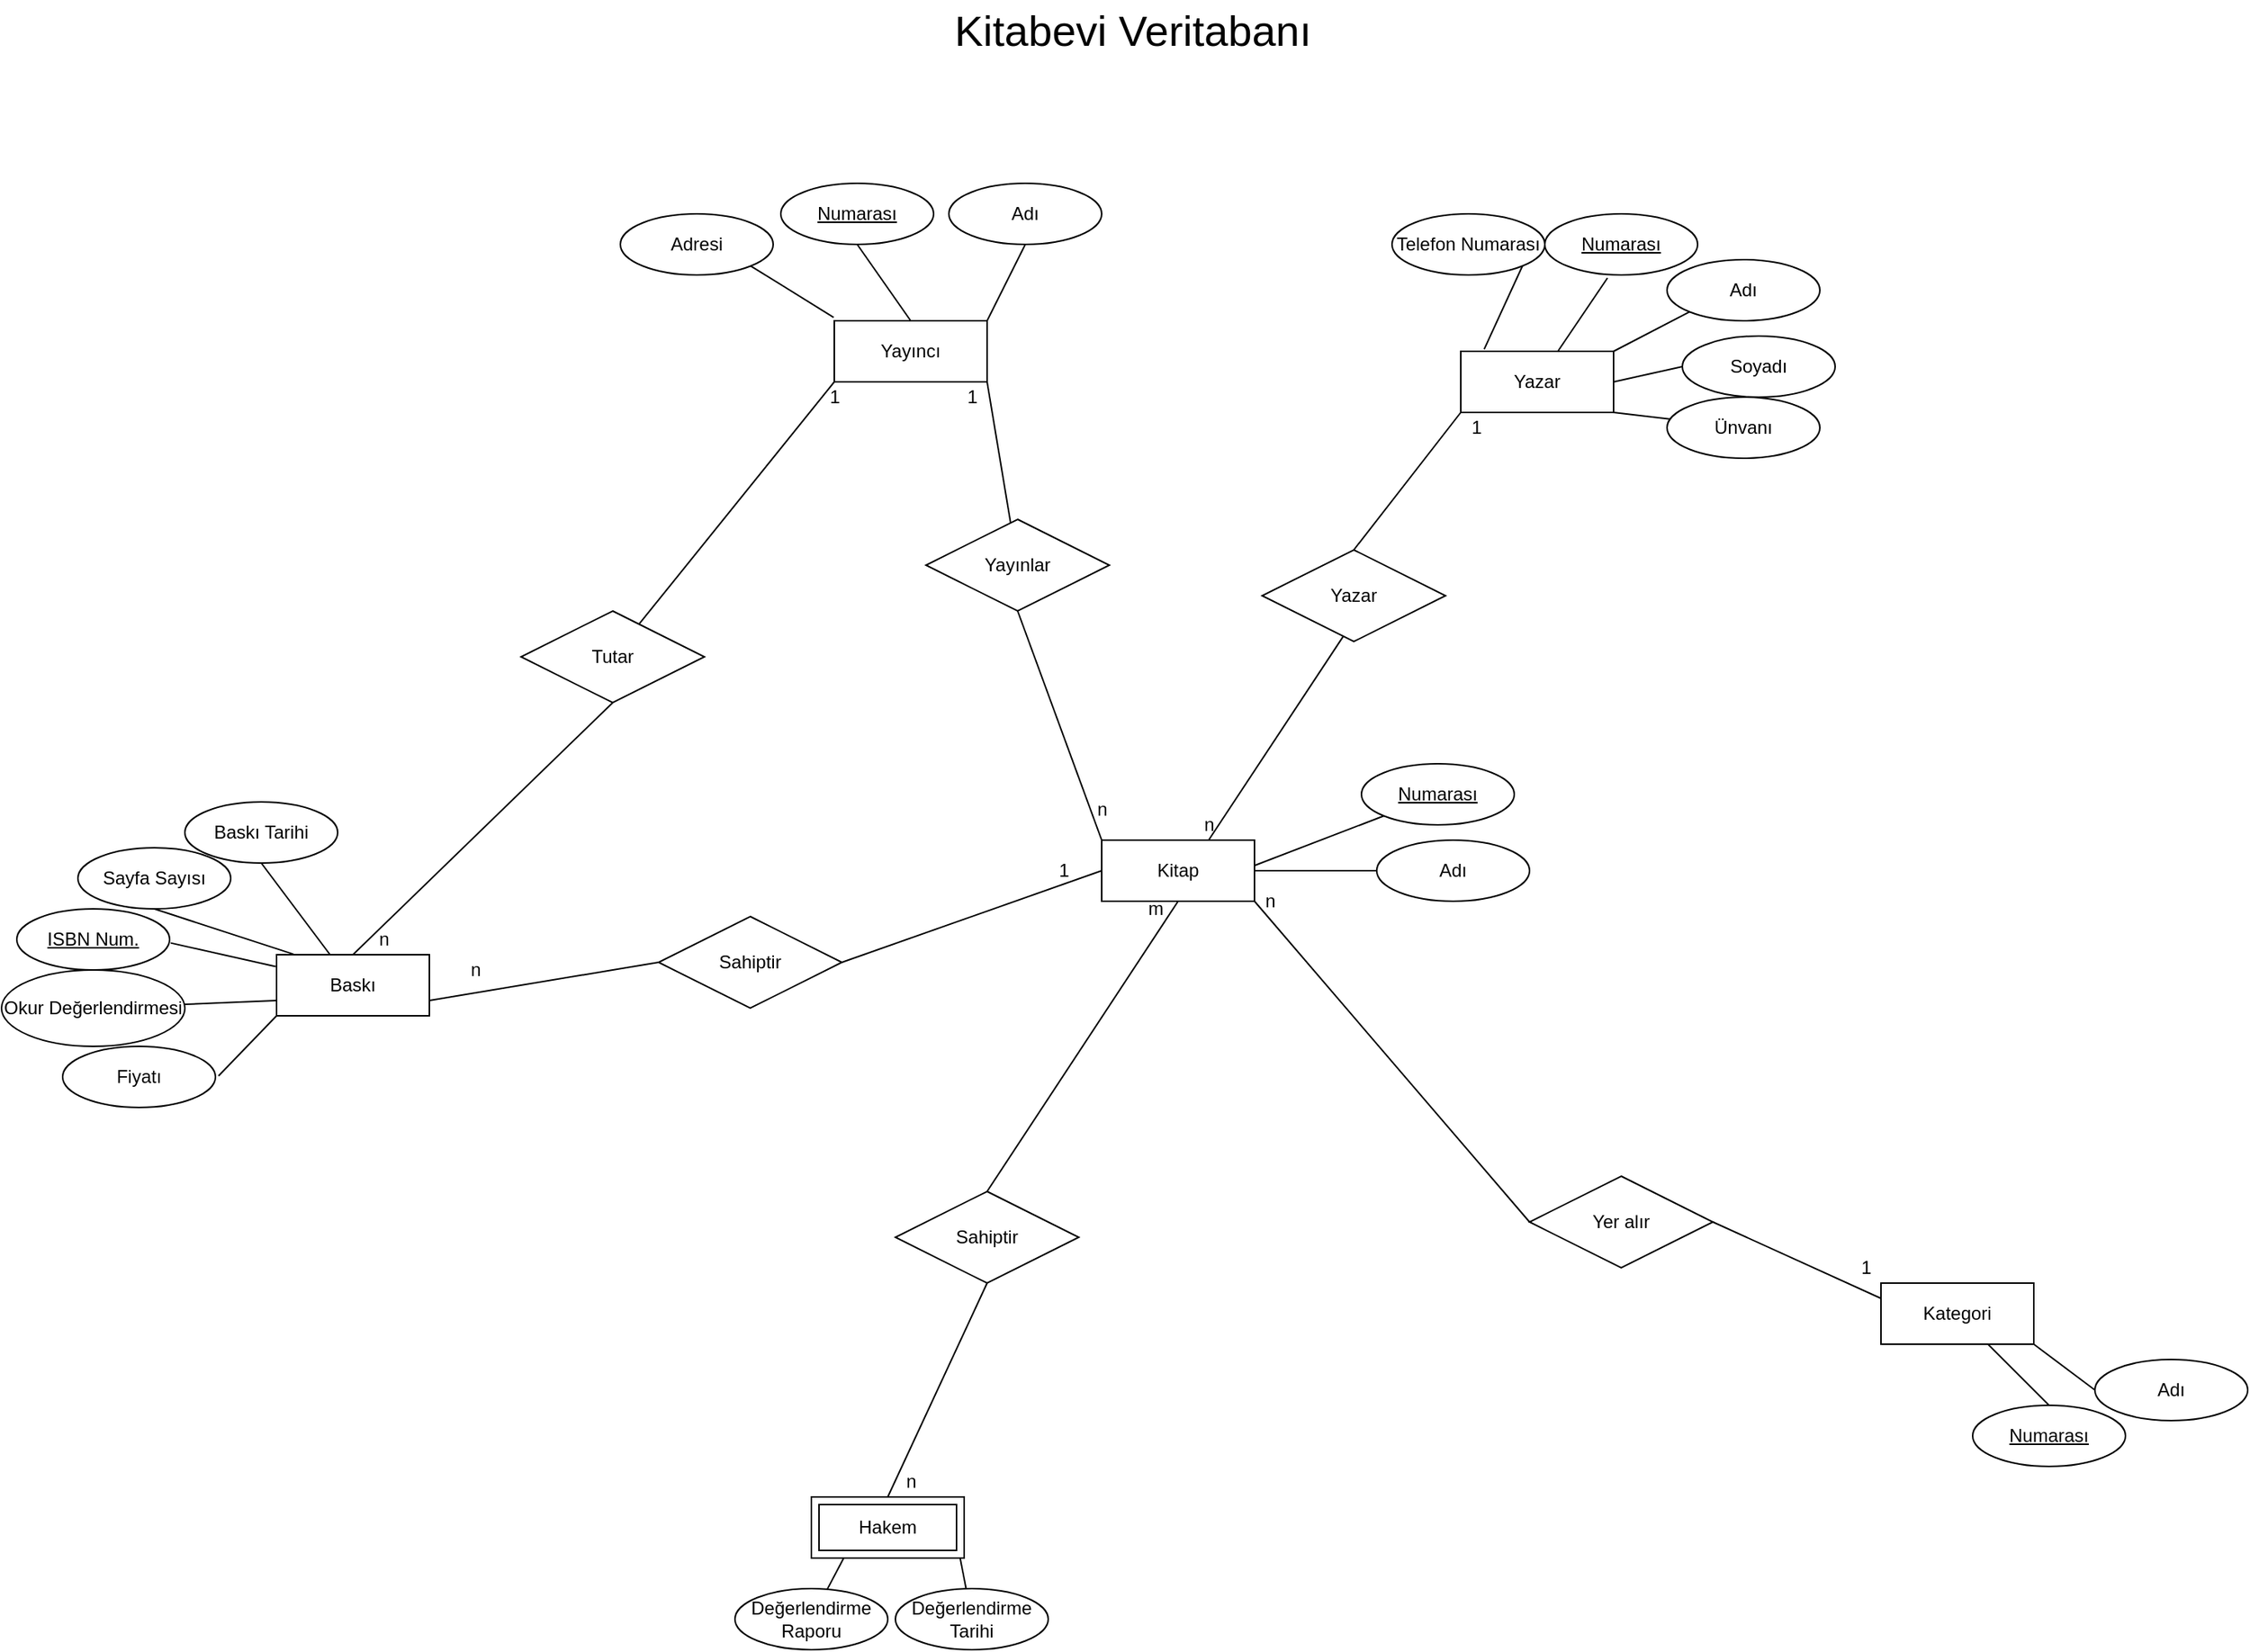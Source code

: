 <mxfile version="14.5.0" type="github">
  <diagram id="R2lEEEUBdFMjLlhIrx00" name="Page-1">
    <mxGraphModel dx="2881" dy="2261" grid="1" gridSize="10" guides="1" tooltips="1" connect="1" arrows="1" fold="1" page="1" pageScale="1" pageWidth="850" pageHeight="1100" math="0" shadow="0" extFonts="Permanent Marker^https://fonts.googleapis.com/css?family=Permanent+Marker">
      <root>
        <mxCell id="0" />
        <mxCell id="1" parent="0" />
        <mxCell id="kqpon6GhGyDIYH_nB1rT-1" value="Yayıncı" style="whiteSpace=wrap;html=1;align=center;" vertex="1" parent="1">
          <mxGeometry x="-125" y="140" width="100" height="40" as="geometry" />
        </mxCell>
        <mxCell id="kqpon6GhGyDIYH_nB1rT-2" value="&lt;u&gt;Numarası&lt;/u&gt;" style="ellipse;whiteSpace=wrap;html=1;align=center;" vertex="1" parent="1">
          <mxGeometry x="-160" y="50" width="100" height="40" as="geometry" />
        </mxCell>
        <mxCell id="kqpon6GhGyDIYH_nB1rT-3" value="Adı" style="ellipse;whiteSpace=wrap;html=1;align=center;" vertex="1" parent="1">
          <mxGeometry x="-50" y="50" width="100" height="40" as="geometry" />
        </mxCell>
        <mxCell id="kqpon6GhGyDIYH_nB1rT-4" value="Adresi" style="ellipse;whiteSpace=wrap;html=1;align=center;" vertex="1" parent="1">
          <mxGeometry x="-265" y="70" width="100" height="40" as="geometry" />
        </mxCell>
        <mxCell id="kqpon6GhGyDIYH_nB1rT-7" value="" style="endArrow=none;html=1;rounded=0;exitX=1;exitY=1;exitDx=0;exitDy=0;entryX=-0.004;entryY=-0.055;entryDx=0;entryDy=0;entryPerimeter=0;" edge="1" parent="1" source="kqpon6GhGyDIYH_nB1rT-4" target="kqpon6GhGyDIYH_nB1rT-1">
          <mxGeometry relative="1" as="geometry">
            <mxPoint x="125" y="320" as="sourcePoint" />
            <mxPoint x="285" y="320" as="targetPoint" />
          </mxGeometry>
        </mxCell>
        <mxCell id="kqpon6GhGyDIYH_nB1rT-8" value="" style="endArrow=none;html=1;rounded=0;exitX=0.5;exitY=1;exitDx=0;exitDy=0;entryX=0.5;entryY=0;entryDx=0;entryDy=0;" edge="1" parent="1" source="kqpon6GhGyDIYH_nB1rT-2" target="kqpon6GhGyDIYH_nB1rT-1">
          <mxGeometry relative="1" as="geometry">
            <mxPoint x="-164" y="130" as="sourcePoint" />
            <mxPoint x="-85" y="180" as="targetPoint" />
          </mxGeometry>
        </mxCell>
        <mxCell id="kqpon6GhGyDIYH_nB1rT-9" value="" style="endArrow=none;html=1;rounded=0;exitX=0.5;exitY=1;exitDx=0;exitDy=0;entryX=1;entryY=0;entryDx=0;entryDy=0;" edge="1" parent="1" source="kqpon6GhGyDIYH_nB1rT-3" target="kqpon6GhGyDIYH_nB1rT-1">
          <mxGeometry relative="1" as="geometry">
            <mxPoint x="-44" y="112" as="sourcePoint" />
            <mxPoint x="25" y="140" as="targetPoint" />
          </mxGeometry>
        </mxCell>
        <mxCell id="kqpon6GhGyDIYH_nB1rT-10" value="Yazar" style="whiteSpace=wrap;html=1;align=center;" vertex="1" parent="1">
          <mxGeometry x="285" y="160" width="100" height="40" as="geometry" />
        </mxCell>
        <mxCell id="kqpon6GhGyDIYH_nB1rT-11" value="&lt;u&gt;Numarası&lt;/u&gt;" style="ellipse;whiteSpace=wrap;html=1;align=center;" vertex="1" parent="1">
          <mxGeometry x="340" y="70" width="100" height="40" as="geometry" />
        </mxCell>
        <mxCell id="kqpon6GhGyDIYH_nB1rT-12" value="Adı" style="ellipse;whiteSpace=wrap;html=1;align=center;" vertex="1" parent="1">
          <mxGeometry x="420" y="100" width="100" height="40" as="geometry" />
        </mxCell>
        <mxCell id="kqpon6GhGyDIYH_nB1rT-13" value="Telefon Numarası" style="ellipse;whiteSpace=wrap;html=1;align=center;" vertex="1" parent="1">
          <mxGeometry x="240" y="70" width="100" height="40" as="geometry" />
        </mxCell>
        <mxCell id="kqpon6GhGyDIYH_nB1rT-14" value="" style="endArrow=none;html=1;rounded=0;exitX=1;exitY=1;exitDx=0;exitDy=0;entryX=0.153;entryY=-0.032;entryDx=0;entryDy=0;entryPerimeter=0;" edge="1" parent="1" source="kqpon6GhGyDIYH_nB1rT-13" target="kqpon6GhGyDIYH_nB1rT-10">
          <mxGeometry relative="1" as="geometry">
            <mxPoint x="505" y="330" as="sourcePoint" />
            <mxPoint x="665" y="330" as="targetPoint" />
          </mxGeometry>
        </mxCell>
        <mxCell id="kqpon6GhGyDIYH_nB1rT-15" value="" style="endArrow=none;html=1;rounded=0;exitX=0.41;exitY=1.05;exitDx=0;exitDy=0;exitPerimeter=0;" edge="1" parent="1" source="kqpon6GhGyDIYH_nB1rT-11" target="kqpon6GhGyDIYH_nB1rT-10">
          <mxGeometry relative="1" as="geometry">
            <mxPoint x="260.355" y="144.142" as="sourcePoint" />
            <mxPoint x="295" y="190" as="targetPoint" />
          </mxGeometry>
        </mxCell>
        <mxCell id="kqpon6GhGyDIYH_nB1rT-16" value="" style="endArrow=none;html=1;rounded=0;exitX=0;exitY=1;exitDx=0;exitDy=0;entryX=1;entryY=0;entryDx=0;entryDy=0;" edge="1" parent="1" source="kqpon6GhGyDIYH_nB1rT-12" target="kqpon6GhGyDIYH_nB1rT-10">
          <mxGeometry relative="1" as="geometry">
            <mxPoint x="336" y="122" as="sourcePoint" />
            <mxPoint x="342.353" y="170" as="targetPoint" />
          </mxGeometry>
        </mxCell>
        <mxCell id="kqpon6GhGyDIYH_nB1rT-17" value="Soyadı" style="ellipse;whiteSpace=wrap;html=1;align=center;" vertex="1" parent="1">
          <mxGeometry x="430" y="150" width="100" height="40" as="geometry" />
        </mxCell>
        <mxCell id="kqpon6GhGyDIYH_nB1rT-18" value="" style="endArrow=none;html=1;rounded=0;exitX=0;exitY=0.5;exitDx=0;exitDy=0;entryX=1;entryY=0.5;entryDx=0;entryDy=0;" edge="1" parent="1" source="kqpon6GhGyDIYH_nB1rT-17" target="kqpon6GhGyDIYH_nB1rT-10">
          <mxGeometry relative="1" as="geometry">
            <mxPoint x="343" y="192" as="sourcePoint" />
            <mxPoint x="385" y="232" as="targetPoint" />
          </mxGeometry>
        </mxCell>
        <mxCell id="kqpon6GhGyDIYH_nB1rT-20" value="Ünvanı" style="ellipse;whiteSpace=wrap;html=1;align=center;" vertex="1" parent="1">
          <mxGeometry x="420" y="190" width="100" height="40" as="geometry" />
        </mxCell>
        <mxCell id="kqpon6GhGyDIYH_nB1rT-21" value="" style="endArrow=none;html=1;rounded=0;entryX=1;entryY=1;entryDx=0;entryDy=0;" edge="1" parent="1" source="kqpon6GhGyDIYH_nB1rT-20" target="kqpon6GhGyDIYH_nB1rT-10">
          <mxGeometry relative="1" as="geometry">
            <mxPoint x="465" y="170" as="sourcePoint" />
            <mxPoint x="395" y="190" as="targetPoint" />
          </mxGeometry>
        </mxCell>
        <mxCell id="kqpon6GhGyDIYH_nB1rT-22" value="Kitap" style="whiteSpace=wrap;html=1;align=center;" vertex="1" parent="1">
          <mxGeometry x="50" y="480" width="100" height="40" as="geometry" />
        </mxCell>
        <mxCell id="kqpon6GhGyDIYH_nB1rT-23" value="&lt;u&gt;Numarası&lt;/u&gt;" style="ellipse;whiteSpace=wrap;html=1;align=center;" vertex="1" parent="1">
          <mxGeometry x="220" y="430" width="100" height="40" as="geometry" />
        </mxCell>
        <mxCell id="kqpon6GhGyDIYH_nB1rT-24" value="Adı" style="ellipse;whiteSpace=wrap;html=1;align=center;" vertex="1" parent="1">
          <mxGeometry x="230" y="480" width="100" height="40" as="geometry" />
        </mxCell>
        <mxCell id="kqpon6GhGyDIYH_nB1rT-27" value="" style="endArrow=none;html=1;rounded=0;exitX=0;exitY=1;exitDx=0;exitDy=0;entryX=0.997;entryY=0.419;entryDx=0;entryDy=0;entryPerimeter=0;" edge="1" parent="1" source="kqpon6GhGyDIYH_nB1rT-23" target="kqpon6GhGyDIYH_nB1rT-22">
          <mxGeometry relative="1" as="geometry">
            <mxPoint x="-230" y="590" as="sourcePoint" />
            <mxPoint x="-160" y="520" as="targetPoint" />
          </mxGeometry>
        </mxCell>
        <mxCell id="kqpon6GhGyDIYH_nB1rT-28" value="" style="endArrow=none;html=1;rounded=0;entryX=1;entryY=0.5;entryDx=0;entryDy=0;exitX=0;exitY=0.5;exitDx=0;exitDy=0;" edge="1" parent="1" source="kqpon6GhGyDIYH_nB1rT-24" target="kqpon6GhGyDIYH_nB1rT-22">
          <mxGeometry relative="1" as="geometry">
            <mxPoint x="50" y="628" as="sourcePoint" />
            <mxPoint x="-112.647" y="500" as="targetPoint" />
          </mxGeometry>
        </mxCell>
        <mxCell id="kqpon6GhGyDIYH_nB1rT-29" value="Kategori" style="whiteSpace=wrap;html=1;align=center;" vertex="1" parent="1">
          <mxGeometry x="560" y="770" width="100" height="40" as="geometry" />
        </mxCell>
        <mxCell id="kqpon6GhGyDIYH_nB1rT-30" value="&lt;u&gt;Numarası&lt;/u&gt;" style="ellipse;whiteSpace=wrap;html=1;align=center;" vertex="1" parent="1">
          <mxGeometry x="620" y="850" width="100" height="40" as="geometry" />
        </mxCell>
        <mxCell id="kqpon6GhGyDIYH_nB1rT-31" value="Adı" style="ellipse;whiteSpace=wrap;html=1;align=center;" vertex="1" parent="1">
          <mxGeometry x="700" y="820" width="100" height="40" as="geometry" />
        </mxCell>
        <mxCell id="kqpon6GhGyDIYH_nB1rT-32" value="" style="endArrow=none;html=1;rounded=0;exitX=0.5;exitY=0;exitDx=0;exitDy=0;" edge="1" parent="1" source="kqpon6GhGyDIYH_nB1rT-30" target="kqpon6GhGyDIYH_nB1rT-29">
          <mxGeometry relative="1" as="geometry">
            <mxPoint x="585.355" y="984.142" as="sourcePoint" />
            <mxPoint x="620" y="1030" as="targetPoint" />
          </mxGeometry>
        </mxCell>
        <mxCell id="kqpon6GhGyDIYH_nB1rT-33" value="" style="endArrow=none;html=1;rounded=0;exitX=0;exitY=0.5;exitDx=0;exitDy=0;entryX=1;entryY=1;entryDx=0;entryDy=0;" edge="1" parent="1" source="kqpon6GhGyDIYH_nB1rT-31" target="kqpon6GhGyDIYH_nB1rT-29">
          <mxGeometry relative="1" as="geometry">
            <mxPoint x="661" y="962" as="sourcePoint" />
            <mxPoint x="667.353" y="1010" as="targetPoint" />
          </mxGeometry>
        </mxCell>
        <mxCell id="kqpon6GhGyDIYH_nB1rT-34" value="Hakem" style="shape=ext;margin=3;double=1;whiteSpace=wrap;html=1;align=center;" vertex="1" parent="1">
          <mxGeometry x="-140" y="910" width="100" height="40" as="geometry" />
        </mxCell>
        <mxCell id="kqpon6GhGyDIYH_nB1rT-35" value="&lt;div&gt;Değerlendirme&lt;/div&gt;&lt;div&gt;Tarihi&lt;br&gt;&lt;/div&gt;" style="ellipse;whiteSpace=wrap;html=1;align=center;" vertex="1" parent="1">
          <mxGeometry x="-85" y="970" width="100" height="40" as="geometry" />
        </mxCell>
        <mxCell id="kqpon6GhGyDIYH_nB1rT-36" value="&lt;div&gt;Değerlendirme&lt;/div&gt;&lt;div&gt;Raporu&lt;/div&gt;" style="ellipse;whiteSpace=wrap;html=1;align=center;" vertex="1" parent="1">
          <mxGeometry x="-190" y="970" width="100" height="40" as="geometry" />
        </mxCell>
        <mxCell id="kqpon6GhGyDIYH_nB1rT-37" value="" style="endArrow=none;html=1;rounded=0;exitX=0.211;exitY=1.004;exitDx=0;exitDy=0;exitPerimeter=0;" edge="1" parent="1" source="kqpon6GhGyDIYH_nB1rT-34" target="kqpon6GhGyDIYH_nB1rT-36">
          <mxGeometry relative="1" as="geometry">
            <mxPoint x="-365" y="690" as="sourcePoint" />
            <mxPoint x="-205" y="690" as="targetPoint" />
          </mxGeometry>
        </mxCell>
        <mxCell id="kqpon6GhGyDIYH_nB1rT-38" value="" style="endArrow=none;html=1;rounded=0;exitX=0.973;exitY=0.992;exitDx=0;exitDy=0;exitPerimeter=0;" edge="1" parent="1" source="kqpon6GhGyDIYH_nB1rT-34" target="kqpon6GhGyDIYH_nB1rT-35">
          <mxGeometry relative="1" as="geometry">
            <mxPoint x="-475" y="710" as="sourcePoint" />
            <mxPoint x="-395" y="731" as="targetPoint" />
          </mxGeometry>
        </mxCell>
        <mxCell id="kqpon6GhGyDIYH_nB1rT-40" value="Baskı" style="whiteSpace=wrap;html=1;align=center;" vertex="1" parent="1">
          <mxGeometry x="-490" y="555" width="100" height="40" as="geometry" />
        </mxCell>
        <mxCell id="kqpon6GhGyDIYH_nB1rT-41" value="Baskı Tarihi" style="ellipse;whiteSpace=wrap;html=1;align=center;" vertex="1" parent="1">
          <mxGeometry x="-550" y="455" width="100" height="40" as="geometry" />
        </mxCell>
        <mxCell id="kqpon6GhGyDIYH_nB1rT-42" value="Sayfa Sayısı" style="ellipse;whiteSpace=wrap;html=1;align=center;" vertex="1" parent="1">
          <mxGeometry x="-620" y="485" width="100" height="40" as="geometry" />
        </mxCell>
        <mxCell id="kqpon6GhGyDIYH_nB1rT-43" value="&lt;u&gt;ISBN Num.&lt;/u&gt;" style="ellipse;whiteSpace=wrap;html=1;align=center;" vertex="1" parent="1">
          <mxGeometry x="-660" y="525" width="100" height="40" as="geometry" />
        </mxCell>
        <mxCell id="kqpon6GhGyDIYH_nB1rT-44" value="" style="endArrow=none;html=1;rounded=0;exitX=1.007;exitY=0.558;exitDx=0;exitDy=0;entryX=-0.006;entryY=0.195;entryDx=0;entryDy=0;entryPerimeter=0;exitPerimeter=0;" edge="1" parent="1" source="kqpon6GhGyDIYH_nB1rT-43" target="kqpon6GhGyDIYH_nB1rT-40">
          <mxGeometry relative="1" as="geometry">
            <mxPoint x="-75" y="845" as="sourcePoint" />
            <mxPoint x="85" y="845" as="targetPoint" />
          </mxGeometry>
        </mxCell>
        <mxCell id="kqpon6GhGyDIYH_nB1rT-45" value="" style="endArrow=none;html=1;rounded=0;exitX=0.5;exitY=1;exitDx=0;exitDy=0;" edge="1" parent="1" source="kqpon6GhGyDIYH_nB1rT-41" target="kqpon6GhGyDIYH_nB1rT-40">
          <mxGeometry relative="1" as="geometry">
            <mxPoint x="-319.645" y="659.142" as="sourcePoint" />
            <mxPoint x="-285" y="705" as="targetPoint" />
          </mxGeometry>
        </mxCell>
        <mxCell id="kqpon6GhGyDIYH_nB1rT-46" value="" style="endArrow=none;html=1;rounded=0;exitX=0.5;exitY=1;exitDx=0;exitDy=0;entryX=0.111;entryY=-0.008;entryDx=0;entryDy=0;entryPerimeter=0;" edge="1" parent="1" source="kqpon6GhGyDIYH_nB1rT-42" target="kqpon6GhGyDIYH_nB1rT-40">
          <mxGeometry relative="1" as="geometry">
            <mxPoint x="-244" y="637" as="sourcePoint" />
            <mxPoint x="-237.647" y="685" as="targetPoint" />
          </mxGeometry>
        </mxCell>
        <mxCell id="kqpon6GhGyDIYH_nB1rT-47" value="Fiyatı" style="ellipse;whiteSpace=wrap;html=1;align=center;" vertex="1" parent="1">
          <mxGeometry x="-630" y="615" width="100" height="40" as="geometry" />
        </mxCell>
        <mxCell id="kqpon6GhGyDIYH_nB1rT-48" value="" style="endArrow=none;html=1;rounded=0;exitX=1.02;exitY=0.484;exitDx=0;exitDy=0;entryX=0;entryY=1;entryDx=0;entryDy=0;exitPerimeter=0;" edge="1" parent="1" source="kqpon6GhGyDIYH_nB1rT-47" target="kqpon6GhGyDIYH_nB1rT-40">
          <mxGeometry relative="1" as="geometry">
            <mxPoint x="-237" y="707" as="sourcePoint" />
            <mxPoint x="-195" y="747" as="targetPoint" />
          </mxGeometry>
        </mxCell>
        <mxCell id="kqpon6GhGyDIYH_nB1rT-49" value="Okur Değerlendirmesi" style="ellipse;whiteSpace=wrap;html=1;align=center;" vertex="1" parent="1">
          <mxGeometry x="-670" y="565" width="120" height="50" as="geometry" />
        </mxCell>
        <mxCell id="kqpon6GhGyDIYH_nB1rT-50" value="" style="endArrow=none;html=1;rounded=0;entryX=0;entryY=0.75;entryDx=0;entryDy=0;" edge="1" parent="1" source="kqpon6GhGyDIYH_nB1rT-49" target="kqpon6GhGyDIYH_nB1rT-40">
          <mxGeometry relative="1" as="geometry">
            <mxPoint x="-115" y="685" as="sourcePoint" />
            <mxPoint x="-185" y="705" as="targetPoint" />
          </mxGeometry>
        </mxCell>
        <mxCell id="kqpon6GhGyDIYH_nB1rT-51" value="Yayınlar" style="shape=rhombus;perimeter=rhombusPerimeter;whiteSpace=wrap;html=1;align=center;" vertex="1" parent="1">
          <mxGeometry x="-65" y="270" width="120" height="60" as="geometry" />
        </mxCell>
        <mxCell id="kqpon6GhGyDIYH_nB1rT-52" value="" style="endArrow=none;html=1;rounded=0;entryX=1;entryY=1;entryDx=0;entryDy=0;" edge="1" parent="1" source="kqpon6GhGyDIYH_nB1rT-51" target="kqpon6GhGyDIYH_nB1rT-1">
          <mxGeometry relative="1" as="geometry">
            <mxPoint x="-240" y="350" as="sourcePoint" />
            <mxPoint x="-80" y="350" as="targetPoint" />
          </mxGeometry>
        </mxCell>
        <mxCell id="kqpon6GhGyDIYH_nB1rT-54" value="" style="endArrow=none;html=1;rounded=0;exitX=0;exitY=0;exitDx=0;exitDy=0;entryX=0.5;entryY=1;entryDx=0;entryDy=0;" edge="1" parent="1" source="kqpon6GhGyDIYH_nB1rT-22" target="kqpon6GhGyDIYH_nB1rT-51">
          <mxGeometry relative="1" as="geometry">
            <mxPoint x="-240" y="530" as="sourcePoint" />
            <mxPoint x="-10" y="460" as="targetPoint" />
          </mxGeometry>
        </mxCell>
        <mxCell id="kqpon6GhGyDIYH_nB1rT-55" value="1" style="text;html=1;align=center;verticalAlign=middle;resizable=0;points=[];autosize=1;" vertex="1" parent="1">
          <mxGeometry x="-45" y="180" width="20" height="20" as="geometry" />
        </mxCell>
        <mxCell id="kqpon6GhGyDIYH_nB1rT-56" value="n" style="text;html=1;align=center;verticalAlign=middle;resizable=0;points=[];autosize=1;" vertex="1" parent="1">
          <mxGeometry x="40" y="450" width="20" height="20" as="geometry" />
        </mxCell>
        <mxCell id="kqpon6GhGyDIYH_nB1rT-57" value="" style="endArrow=none;html=1;rounded=0;exitX=0.7;exitY=0;exitDx=0;exitDy=0;exitPerimeter=0;entryX=0.446;entryY=0.932;entryDx=0;entryDy=0;entryPerimeter=0;" edge="1" parent="1" source="kqpon6GhGyDIYH_nB1rT-22" target="kqpon6GhGyDIYH_nB1rT-58">
          <mxGeometry relative="1" as="geometry">
            <mxPoint x="120" y="470" as="sourcePoint" />
            <mxPoint x="150" y="420" as="targetPoint" />
          </mxGeometry>
        </mxCell>
        <mxCell id="kqpon6GhGyDIYH_nB1rT-58" value="Yazar" style="shape=rhombus;perimeter=rhombusPerimeter;whiteSpace=wrap;html=1;align=center;" vertex="1" parent="1">
          <mxGeometry x="155" y="290" width="120" height="60" as="geometry" />
        </mxCell>
        <mxCell id="kqpon6GhGyDIYH_nB1rT-59" value="" style="endArrow=none;html=1;rounded=0;entryX=0;entryY=1;entryDx=0;entryDy=0;exitX=0.5;exitY=0;exitDx=0;exitDy=0;" edge="1" parent="1" source="kqpon6GhGyDIYH_nB1rT-58" target="kqpon6GhGyDIYH_nB1rT-10">
          <mxGeometry relative="1" as="geometry">
            <mxPoint x="315" y="275" as="sourcePoint" />
            <mxPoint x="303.52" y="325.92" as="targetPoint" />
          </mxGeometry>
        </mxCell>
        <mxCell id="kqpon6GhGyDIYH_nB1rT-61" value="1" style="text;html=1;align=center;verticalAlign=middle;resizable=0;points=[];autosize=1;" vertex="1" parent="1">
          <mxGeometry x="285" y="200" width="20" height="20" as="geometry" />
        </mxCell>
        <mxCell id="kqpon6GhGyDIYH_nB1rT-62" value="n" style="text;html=1;align=center;verticalAlign=middle;resizable=0;points=[];autosize=1;" vertex="1" parent="1">
          <mxGeometry x="110" y="460" width="20" height="20" as="geometry" />
        </mxCell>
        <mxCell id="kqpon6GhGyDIYH_nB1rT-63" value="" style="endArrow=none;html=1;rounded=0;exitX=0;exitY=0.5;exitDx=0;exitDy=0;entryX=1;entryY=0.5;entryDx=0;entryDy=0;" edge="1" parent="1" source="kqpon6GhGyDIYH_nB1rT-22" target="kqpon6GhGyDIYH_nB1rT-64">
          <mxGeometry relative="1" as="geometry">
            <mxPoint x="80" y="560" as="sourcePoint" />
            <mxPoint x="89" y="590" as="targetPoint" />
          </mxGeometry>
        </mxCell>
        <mxCell id="kqpon6GhGyDIYH_nB1rT-64" value="Sahiptir" style="shape=rhombus;perimeter=rhombusPerimeter;whiteSpace=wrap;html=1;align=center;" vertex="1" parent="1">
          <mxGeometry x="-240" y="530" width="120" height="60" as="geometry" />
        </mxCell>
        <mxCell id="kqpon6GhGyDIYH_nB1rT-65" value="1" style="text;html=1;align=center;verticalAlign=middle;resizable=0;points=[];autosize=1;" vertex="1" parent="1">
          <mxGeometry x="15" y="490" width="20" height="20" as="geometry" />
        </mxCell>
        <mxCell id="kqpon6GhGyDIYH_nB1rT-66" value="n" style="text;html=1;align=center;verticalAlign=middle;resizable=0;points=[];autosize=1;" vertex="1" parent="1">
          <mxGeometry x="-370" y="555" width="20" height="20" as="geometry" />
        </mxCell>
        <mxCell id="kqpon6GhGyDIYH_nB1rT-67" value="" style="endArrow=none;html=1;rounded=0;exitX=0;exitY=0.5;exitDx=0;exitDy=0;entryX=1;entryY=0.75;entryDx=0;entryDy=0;" edge="1" parent="1" source="kqpon6GhGyDIYH_nB1rT-64" target="kqpon6GhGyDIYH_nB1rT-40">
          <mxGeometry relative="1" as="geometry">
            <mxPoint x="-69.5" y="560.0" as="sourcePoint" />
            <mxPoint x="-80.5" y="630.0" as="targetPoint" />
          </mxGeometry>
        </mxCell>
        <mxCell id="kqpon6GhGyDIYH_nB1rT-68" value="Tutar" style="shape=rhombus;perimeter=rhombusPerimeter;whiteSpace=wrap;html=1;align=center;" vertex="1" parent="1">
          <mxGeometry x="-330" y="330" width="120" height="60" as="geometry" />
        </mxCell>
        <mxCell id="kqpon6GhGyDIYH_nB1rT-69" value="" style="endArrow=none;html=1;rounded=0;entryX=0;entryY=1;entryDx=0;entryDy=0;" edge="1" parent="1" source="kqpon6GhGyDIYH_nB1rT-68" target="kqpon6GhGyDIYH_nB1rT-1">
          <mxGeometry relative="1" as="geometry">
            <mxPoint x="-440" y="339.08" as="sourcePoint" />
            <mxPoint x="-130" y="298.92" as="targetPoint" />
          </mxGeometry>
        </mxCell>
        <mxCell id="kqpon6GhGyDIYH_nB1rT-70" value="" style="endArrow=none;html=1;rounded=0;exitX=0.5;exitY=0;exitDx=0;exitDy=0;entryX=0.5;entryY=1;entryDx=0;entryDy=0;" edge="1" parent="1" target="kqpon6GhGyDIYH_nB1rT-68" source="kqpon6GhGyDIYH_nB1rT-40">
          <mxGeometry relative="1" as="geometry">
            <mxPoint x="-415.6" y="525" as="sourcePoint" />
            <mxPoint x="-380" y="454.08" as="targetPoint" />
          </mxGeometry>
        </mxCell>
        <mxCell id="kqpon6GhGyDIYH_nB1rT-71" value="1" style="text;html=1;align=center;verticalAlign=middle;resizable=0;points=[];autosize=1;" vertex="1" parent="1">
          <mxGeometry x="-135" y="180" width="20" height="20" as="geometry" />
        </mxCell>
        <mxCell id="kqpon6GhGyDIYH_nB1rT-72" value="n" style="text;html=1;align=center;verticalAlign=middle;resizable=0;points=[];autosize=1;" vertex="1" parent="1">
          <mxGeometry x="-430" y="535" width="20" height="20" as="geometry" />
        </mxCell>
        <mxCell id="kqpon6GhGyDIYH_nB1rT-74" value="" style="endArrow=none;html=1;rounded=0;entryX=0.5;entryY=0;entryDx=0;entryDy=0;exitX=0.5;exitY=1;exitDx=0;exitDy=0;" edge="1" parent="1" target="kqpon6GhGyDIYH_nB1rT-75" source="kqpon6GhGyDIYH_nB1rT-22">
          <mxGeometry relative="1" as="geometry">
            <mxPoint x="120" y="530" as="sourcePoint" />
            <mxPoint x="184" y="680" as="targetPoint" />
          </mxGeometry>
        </mxCell>
        <mxCell id="kqpon6GhGyDIYH_nB1rT-75" value="Sahiptir" style="shape=rhombus;perimeter=rhombusPerimeter;whiteSpace=wrap;html=1;align=center;" vertex="1" parent="1">
          <mxGeometry x="-85" y="710" width="120" height="60" as="geometry" />
        </mxCell>
        <mxCell id="kqpon6GhGyDIYH_nB1rT-76" value="m" style="text;html=1;align=center;verticalAlign=middle;resizable=0;points=[];autosize=1;" vertex="1" parent="1">
          <mxGeometry x="70" y="515" width="30" height="20" as="geometry" />
        </mxCell>
        <mxCell id="kqpon6GhGyDIYH_nB1rT-77" value="n" style="text;html=1;align=center;verticalAlign=middle;resizable=0;points=[];autosize=1;" vertex="1" parent="1">
          <mxGeometry x="-85" y="890" width="20" height="20" as="geometry" />
        </mxCell>
        <mxCell id="kqpon6GhGyDIYH_nB1rT-78" value="" style="endArrow=none;html=1;rounded=0;exitX=0.5;exitY=1;exitDx=0;exitDy=0;entryX=0.5;entryY=0;entryDx=0;entryDy=0;" edge="1" parent="1" source="kqpon6GhGyDIYH_nB1rT-75" target="kqpon6GhGyDIYH_nB1rT-34">
          <mxGeometry relative="1" as="geometry">
            <mxPoint x="-134.5" y="850.0" as="sourcePoint" />
            <mxPoint x="-265" y="840" as="targetPoint" />
          </mxGeometry>
        </mxCell>
        <mxCell id="kqpon6GhGyDIYH_nB1rT-80" value="" style="endArrow=none;html=1;rounded=0;entryX=0;entryY=0.5;entryDx=0;entryDy=0;exitX=1;exitY=1;exitDx=0;exitDy=0;" edge="1" parent="1" target="kqpon6GhGyDIYH_nB1rT-81" source="kqpon6GhGyDIYH_nB1rT-22">
          <mxGeometry relative="1" as="geometry">
            <mxPoint x="265" y="580.0" as="sourcePoint" />
            <mxPoint x="349" y="740" as="targetPoint" />
          </mxGeometry>
        </mxCell>
        <mxCell id="kqpon6GhGyDIYH_nB1rT-81" value="Yer alır" style="shape=rhombus;perimeter=rhombusPerimeter;whiteSpace=wrap;html=1;align=center;" vertex="1" parent="1">
          <mxGeometry x="330" y="700" width="120" height="60" as="geometry" />
        </mxCell>
        <mxCell id="kqpon6GhGyDIYH_nB1rT-82" value="n" style="text;html=1;align=center;verticalAlign=middle;resizable=0;points=[];autosize=1;" vertex="1" parent="1">
          <mxGeometry x="150" y="510" width="20" height="20" as="geometry" />
        </mxCell>
        <mxCell id="kqpon6GhGyDIYH_nB1rT-83" value="1" style="text;html=1;align=center;verticalAlign=middle;resizable=0;points=[];autosize=1;" vertex="1" parent="1">
          <mxGeometry x="540" y="750" width="20" height="20" as="geometry" />
        </mxCell>
        <mxCell id="kqpon6GhGyDIYH_nB1rT-84" value="" style="endArrow=none;html=1;rounded=0;exitX=1;exitY=0.5;exitDx=0;exitDy=0;entryX=0;entryY=0.25;entryDx=0;entryDy=0;" edge="1" parent="1" source="kqpon6GhGyDIYH_nB1rT-81" target="kqpon6GhGyDIYH_nB1rT-29">
          <mxGeometry relative="1" as="geometry">
            <mxPoint x="260.5" y="840.0" as="sourcePoint" />
            <mxPoint x="305" y="900" as="targetPoint" />
          </mxGeometry>
        </mxCell>
        <mxCell id="kqpon6GhGyDIYH_nB1rT-87" value="&lt;font style=&quot;font-size: 28px&quot;&gt;Kitabevi Veritabanı&lt;/font&gt;" style="text;html=1;align=center;verticalAlign=middle;resizable=0;points=[];autosize=1;strokeWidth=3;spacing=6;" vertex="1" parent="1">
          <mxGeometry x="-60" y="-70" width="260" height="40" as="geometry" />
        </mxCell>
      </root>
    </mxGraphModel>
  </diagram>
</mxfile>
